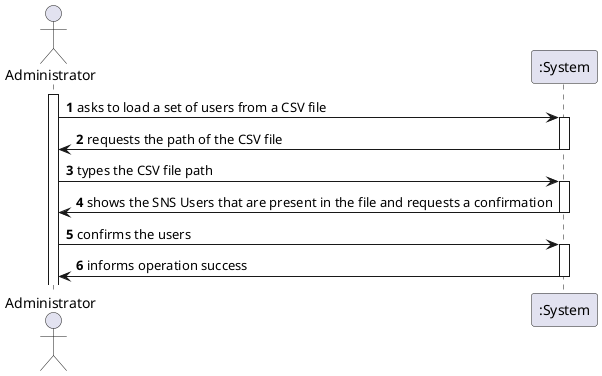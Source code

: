 @startuml
'https://plantuml.com/sequence-diagram

autonumber

actor Administrator as ADM

activate ADM
ADM -> ":System": asks to load a set of users from a CSV file
activate ":System"
ADM <- ":System": requests the path of the CSV file
deactivate ":System"
ADM -> ":System": types the CSV file path
activate ":System"
ADM <- ":System": shows the SNS Users that are present in the file and requests a confirmation
deactivate ":System"
ADM -> ":System": confirms the users
activate ":System"
ADM <- ":System": informs operation success
deactivate ":System"
@enduml